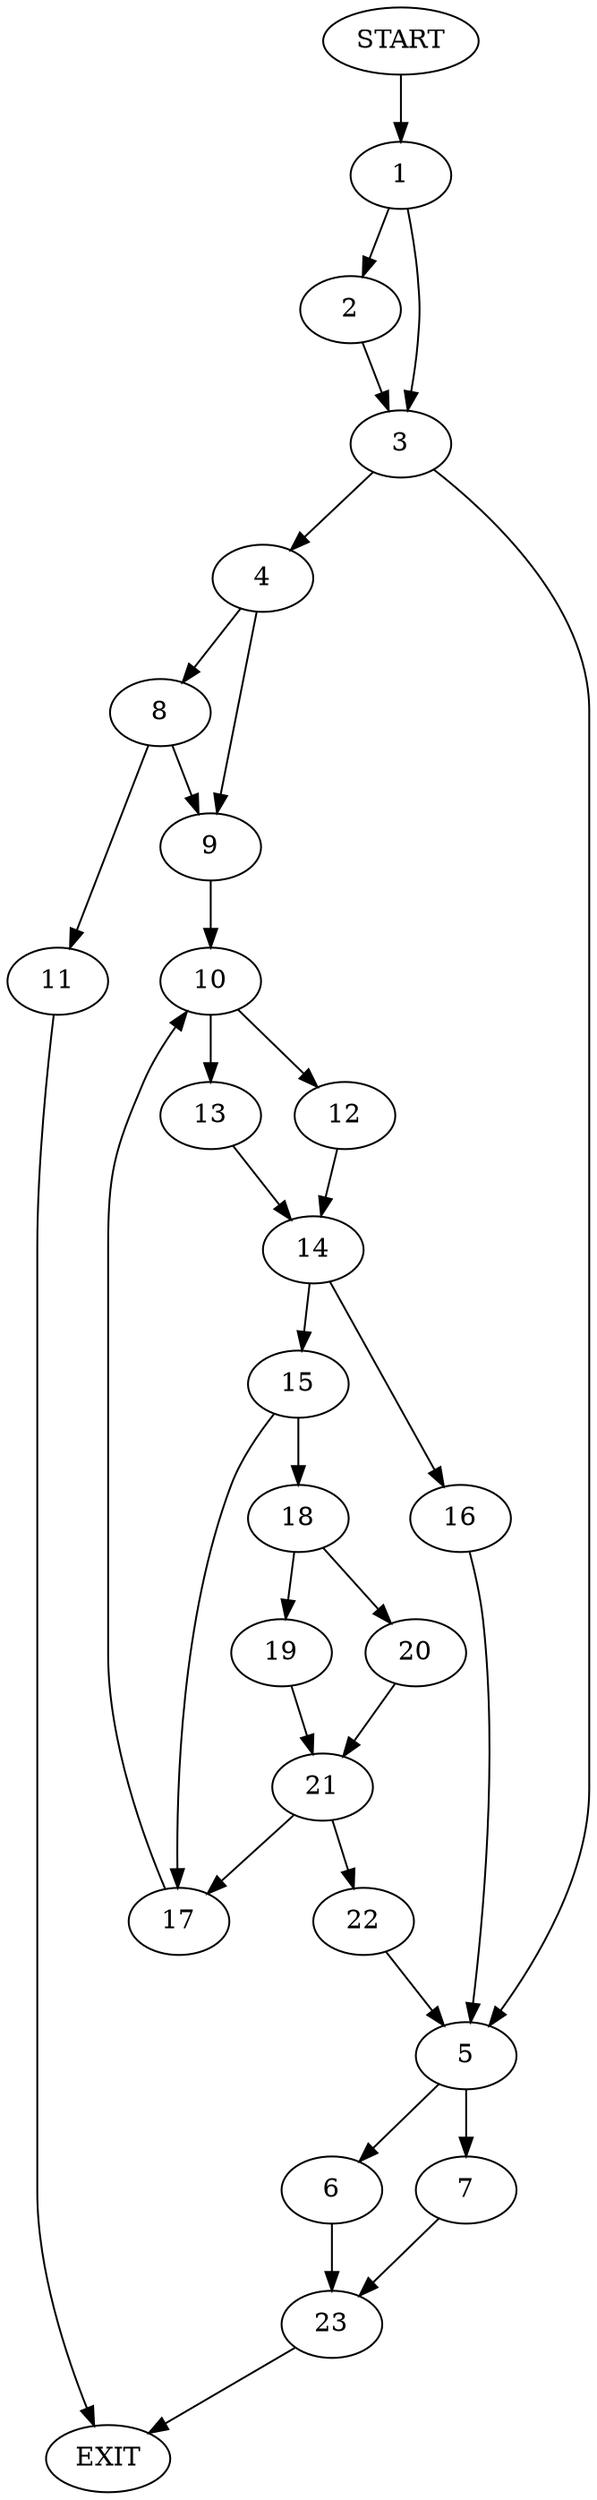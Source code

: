 digraph {
0 [label="START"]
24 [label="EXIT"]
0 -> 1
1 -> 2
1 -> 3
3 -> 4
3 -> 5
2 -> 3
5 -> 6
5 -> 7
4 -> 8
4 -> 9
9 -> 10
8 -> 11
8 -> 9
11 -> 24
10 -> 12
10 -> 13
13 -> 14
12 -> 14
14 -> 15
14 -> 16
16 -> 5
15 -> 17
15 -> 18
18 -> 19
18 -> 20
17 -> 10
19 -> 21
20 -> 21
21 -> 22
21 -> 17
22 -> 5
6 -> 23
7 -> 23
23 -> 24
}
